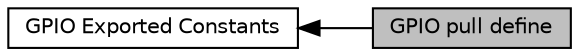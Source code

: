 digraph "GPIO pull define"
{
  edge [fontname="Helvetica",fontsize="10",labelfontname="Helvetica",labelfontsize="10"];
  node [fontname="Helvetica",fontsize="10",shape=box];
  rankdir=LR;
  Node2 [label="GPIO Exported Constants",height=0.2,width=0.4,color="black", fillcolor="white", style="filled",URL="$group___g_p_i_o___exported___constants.html",tooltip=" "];
  Node1 [label="GPIO pull define",height=0.2,width=0.4,color="black", fillcolor="grey75", style="filled", fontcolor="black",tooltip="GPIO Pull-Up or Pull-Down Activation."];
  Node2->Node1 [shape=plaintext, dir="back", style="solid"];
}

